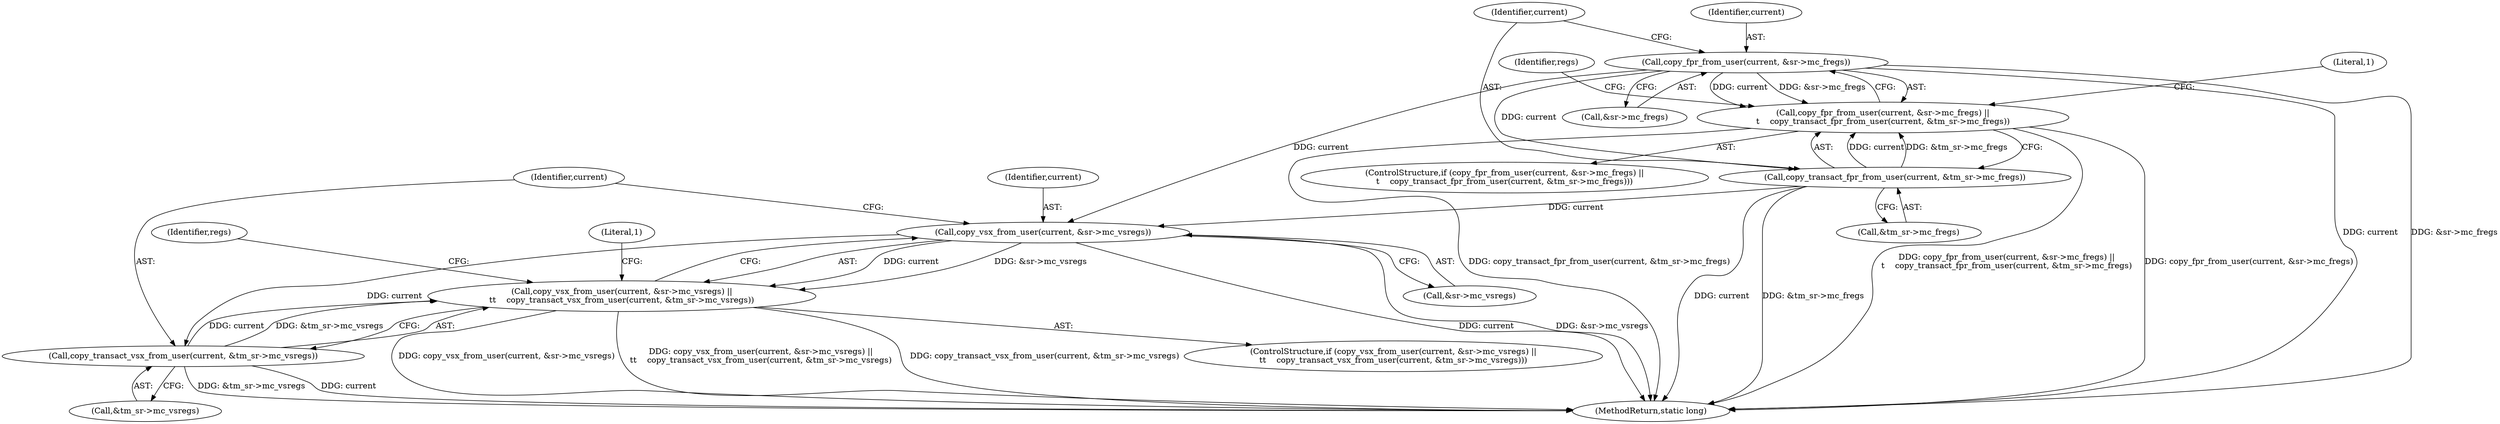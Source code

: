 digraph "0_linux_d2b9d2a5ad5ef04ff978c9923d19730cb05efd55@API" {
"1000311" [label="(Call,copy_fpr_from_user(current, &sr->mc_fregs))"];
"1000310" [label="(Call,copy_fpr_from_user(current, &sr->mc_fregs) ||\n\t    copy_transact_fpr_from_user(current, &tm_sr->mc_fregs))"];
"1000317" [label="(Call,copy_transact_fpr_from_user(current, &tm_sr->mc_fregs))"];
"1000337" [label="(Call,copy_vsx_from_user(current, &sr->mc_vsregs))"];
"1000336" [label="(Call,copy_vsx_from_user(current, &sr->mc_vsregs) ||\n\t\t    copy_transact_vsx_from_user(current, &tm_sr->mc_vsregs))"];
"1000343" [label="(Call,copy_transact_vsx_from_user(current, &tm_sr->mc_vsregs))"];
"1000338" [label="(Identifier,current)"];
"1000336" [label="(Call,copy_vsx_from_user(current, &sr->mc_vsregs) ||\n\t\t    copy_transact_vsx_from_user(current, &tm_sr->mc_vsregs))"];
"1000339" [label="(Call,&sr->mc_vsregs)"];
"1000313" [label="(Call,&sr->mc_fregs)"];
"1000324" [label="(Literal,1)"];
"1000309" [label="(ControlStructure,if (copy_fpr_from_user(current, &sr->mc_fregs) ||\n\t    copy_transact_fpr_from_user(current, &tm_sr->mc_fregs)))"];
"1000343" [label="(Call,copy_transact_vsx_from_user(current, &tm_sr->mc_vsregs))"];
"1000337" [label="(Call,copy_vsx_from_user(current, &sr->mc_vsregs))"];
"1000335" [label="(ControlStructure,if (copy_vsx_from_user(current, &sr->mc_vsregs) ||\n\t\t    copy_transact_vsx_from_user(current, &tm_sr->mc_vsregs)))"];
"1000344" [label="(Identifier,current)"];
"1000327" [label="(Identifier,regs)"];
"1000311" [label="(Call,copy_fpr_from_user(current, &sr->mc_fregs))"];
"1000345" [label="(Call,&tm_sr->mc_vsregs)"];
"1000318" [label="(Identifier,current)"];
"1000319" [label="(Call,&tm_sr->mc_fregs)"];
"1000312" [label="(Identifier,current)"];
"1000350" [label="(Literal,1)"];
"1000396" [label="(Identifier,regs)"];
"1000317" [label="(Call,copy_transact_fpr_from_user(current, &tm_sr->mc_fregs))"];
"1000540" [label="(MethodReturn,static long)"];
"1000310" [label="(Call,copy_fpr_from_user(current, &sr->mc_fregs) ||\n\t    copy_transact_fpr_from_user(current, &tm_sr->mc_fregs))"];
"1000311" -> "1000310"  [label="AST: "];
"1000311" -> "1000313"  [label="CFG: "];
"1000312" -> "1000311"  [label="AST: "];
"1000313" -> "1000311"  [label="AST: "];
"1000318" -> "1000311"  [label="CFG: "];
"1000310" -> "1000311"  [label="CFG: "];
"1000311" -> "1000540"  [label="DDG: current"];
"1000311" -> "1000540"  [label="DDG: &sr->mc_fregs"];
"1000311" -> "1000310"  [label="DDG: current"];
"1000311" -> "1000310"  [label="DDG: &sr->mc_fregs"];
"1000311" -> "1000317"  [label="DDG: current"];
"1000311" -> "1000337"  [label="DDG: current"];
"1000310" -> "1000309"  [label="AST: "];
"1000310" -> "1000317"  [label="CFG: "];
"1000317" -> "1000310"  [label="AST: "];
"1000324" -> "1000310"  [label="CFG: "];
"1000327" -> "1000310"  [label="CFG: "];
"1000310" -> "1000540"  [label="DDG: copy_fpr_from_user(current, &sr->mc_fregs) ||\n\t    copy_transact_fpr_from_user(current, &tm_sr->mc_fregs)"];
"1000310" -> "1000540"  [label="DDG: copy_fpr_from_user(current, &sr->mc_fregs)"];
"1000310" -> "1000540"  [label="DDG: copy_transact_fpr_from_user(current, &tm_sr->mc_fregs)"];
"1000317" -> "1000310"  [label="DDG: current"];
"1000317" -> "1000310"  [label="DDG: &tm_sr->mc_fregs"];
"1000317" -> "1000319"  [label="CFG: "];
"1000318" -> "1000317"  [label="AST: "];
"1000319" -> "1000317"  [label="AST: "];
"1000317" -> "1000540"  [label="DDG: current"];
"1000317" -> "1000540"  [label="DDG: &tm_sr->mc_fregs"];
"1000317" -> "1000337"  [label="DDG: current"];
"1000337" -> "1000336"  [label="AST: "];
"1000337" -> "1000339"  [label="CFG: "];
"1000338" -> "1000337"  [label="AST: "];
"1000339" -> "1000337"  [label="AST: "];
"1000344" -> "1000337"  [label="CFG: "];
"1000336" -> "1000337"  [label="CFG: "];
"1000337" -> "1000540"  [label="DDG: &sr->mc_vsregs"];
"1000337" -> "1000540"  [label="DDG: current"];
"1000337" -> "1000336"  [label="DDG: current"];
"1000337" -> "1000336"  [label="DDG: &sr->mc_vsregs"];
"1000337" -> "1000343"  [label="DDG: current"];
"1000336" -> "1000335"  [label="AST: "];
"1000336" -> "1000343"  [label="CFG: "];
"1000343" -> "1000336"  [label="AST: "];
"1000350" -> "1000336"  [label="CFG: "];
"1000396" -> "1000336"  [label="CFG: "];
"1000336" -> "1000540"  [label="DDG: copy_vsx_from_user(current, &sr->mc_vsregs) ||\n\t\t    copy_transact_vsx_from_user(current, &tm_sr->mc_vsregs)"];
"1000336" -> "1000540"  [label="DDG: copy_transact_vsx_from_user(current, &tm_sr->mc_vsregs)"];
"1000336" -> "1000540"  [label="DDG: copy_vsx_from_user(current, &sr->mc_vsregs)"];
"1000343" -> "1000336"  [label="DDG: current"];
"1000343" -> "1000336"  [label="DDG: &tm_sr->mc_vsregs"];
"1000343" -> "1000345"  [label="CFG: "];
"1000344" -> "1000343"  [label="AST: "];
"1000345" -> "1000343"  [label="AST: "];
"1000343" -> "1000540"  [label="DDG: current"];
"1000343" -> "1000540"  [label="DDG: &tm_sr->mc_vsregs"];
}
